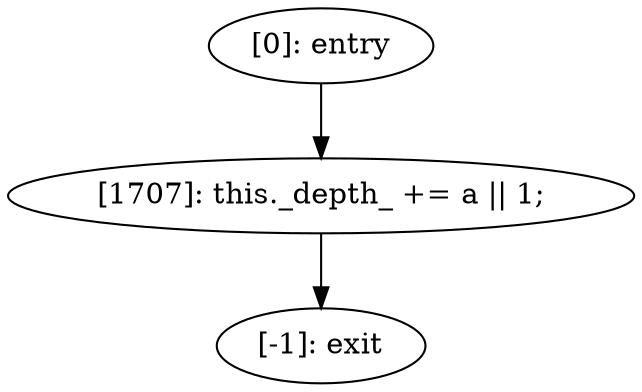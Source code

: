 digraph {
"0" [label="[1707]: this._depth_ += a || 1;\n"] 
"1" [label="[-1]: exit"] 
"2" [label="[0]: entry"] 
"0" -> "1" [label=""] 
"2" -> "0" [label=""] 
}
